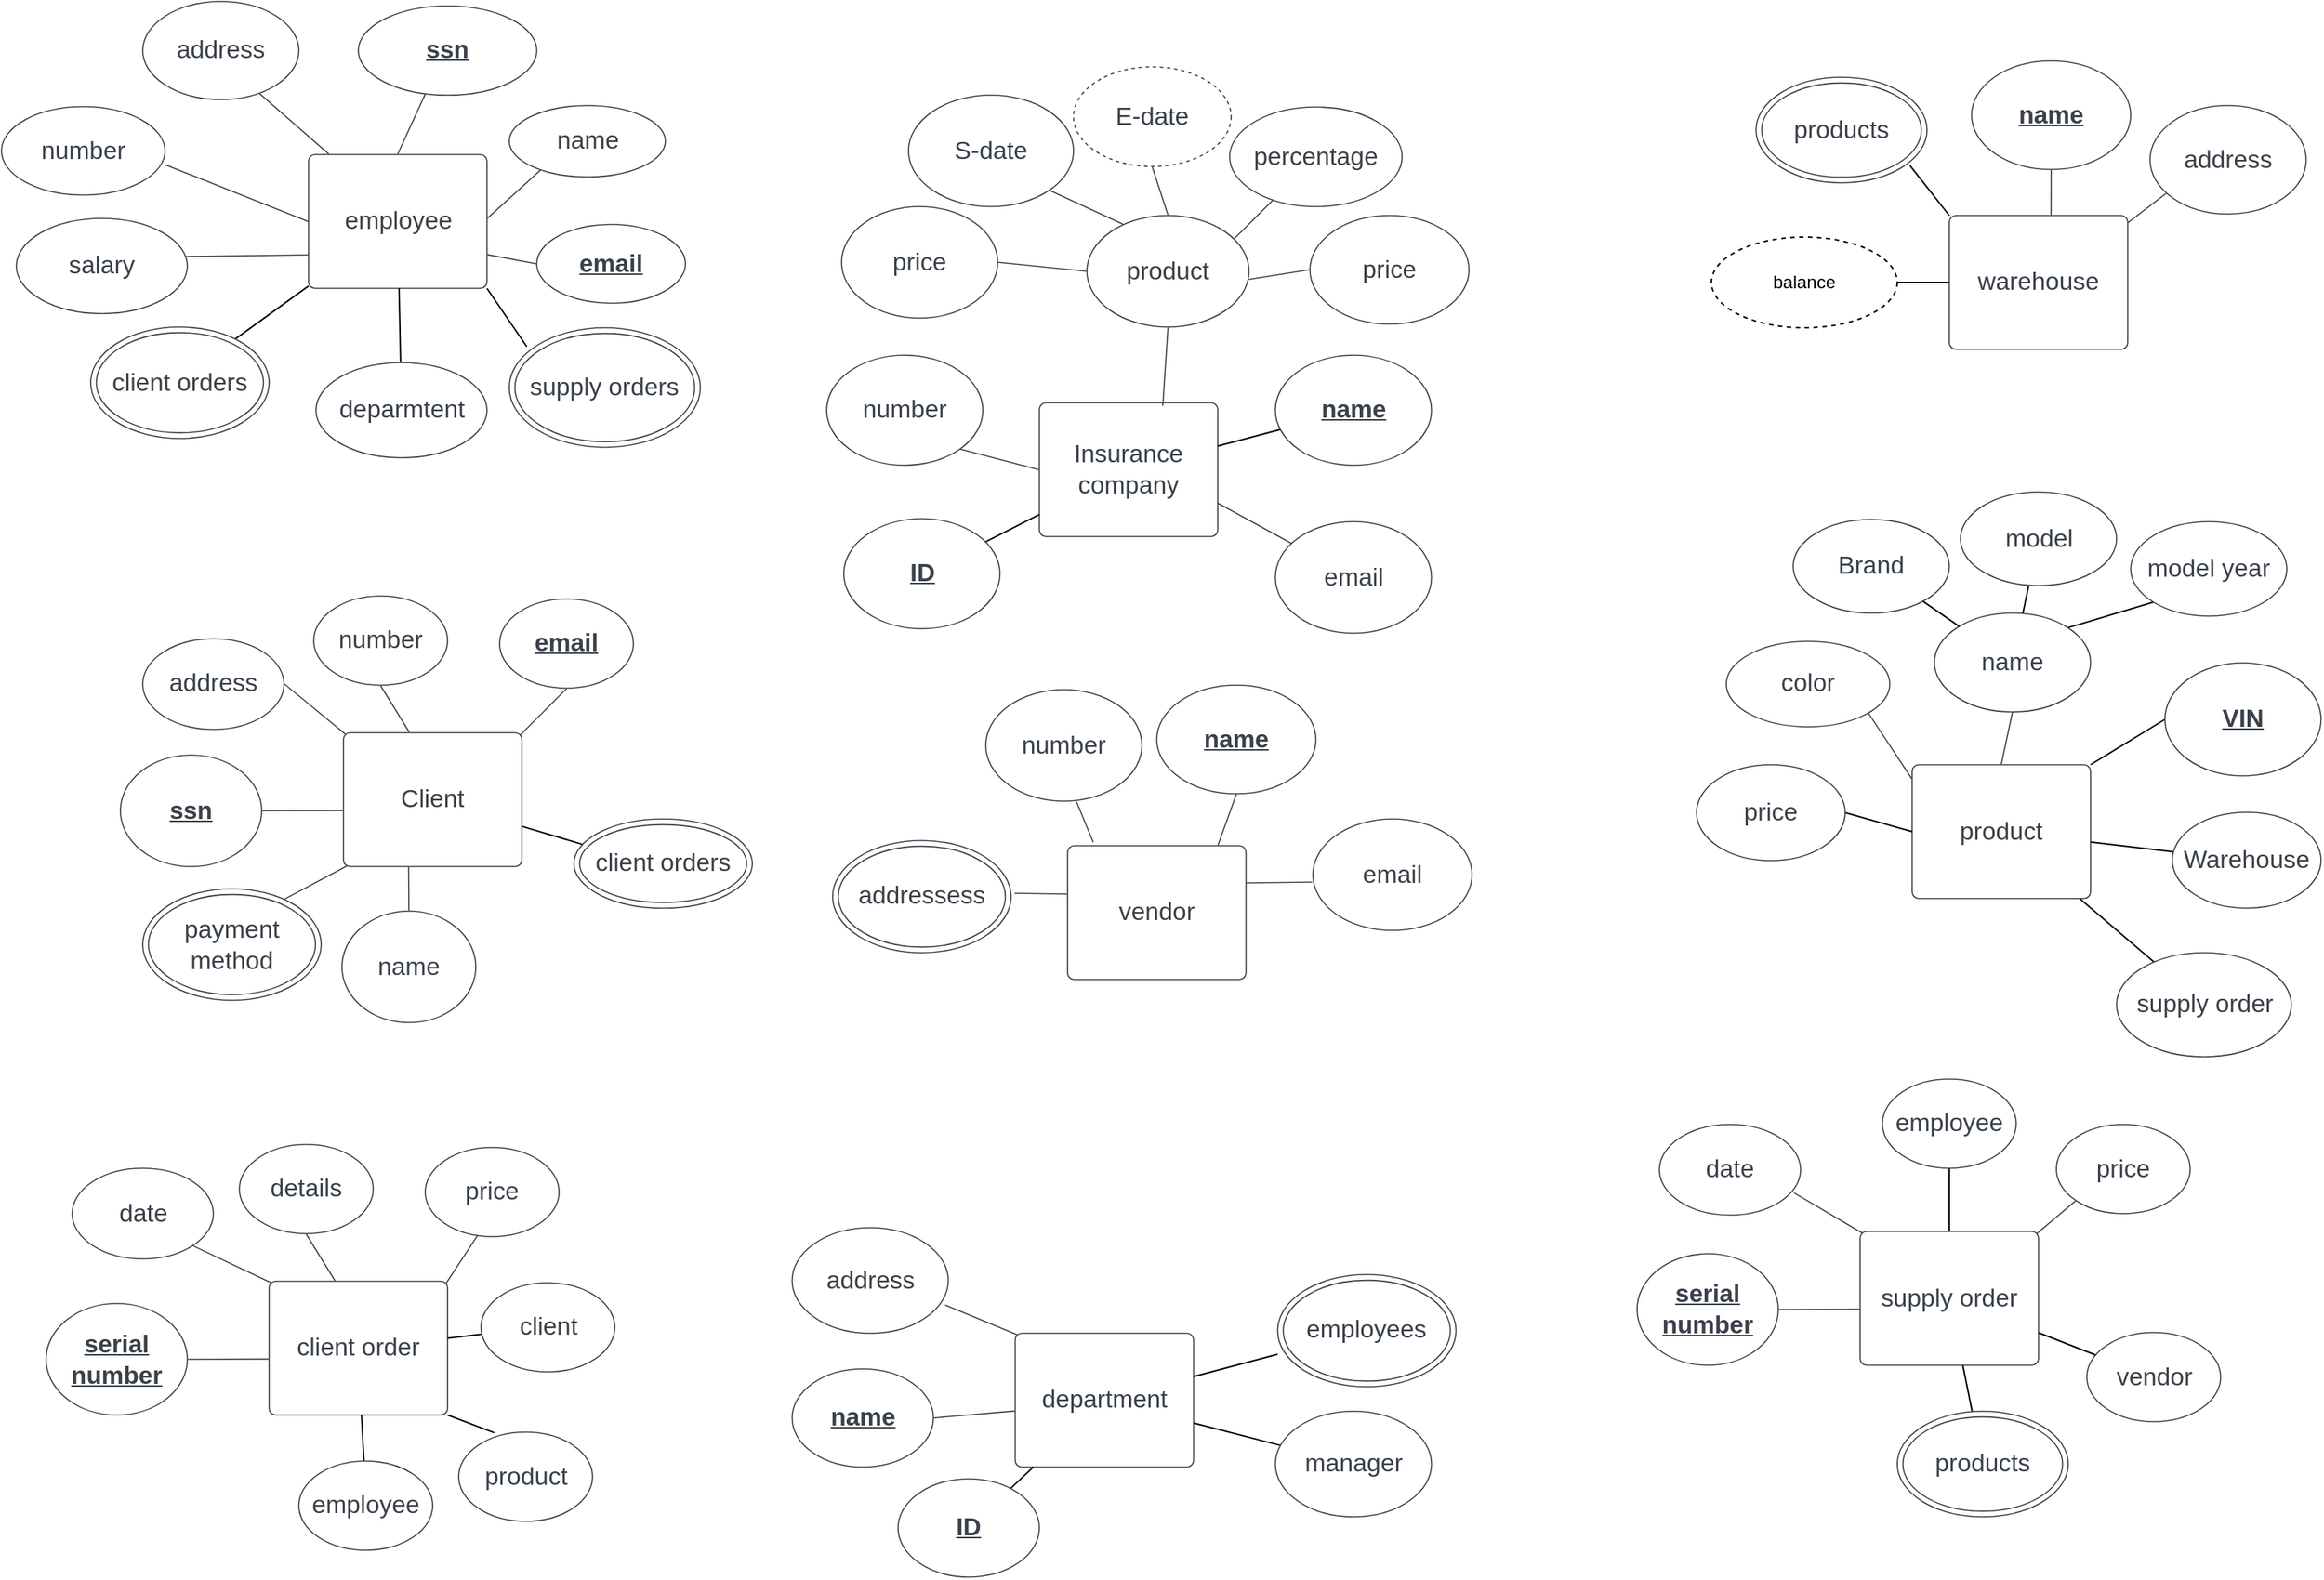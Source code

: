<mxfile version="18.0.1" type="device"><diagram id="hiKINoyHhUNVudQOvfWN" name="Page-1"><mxGraphModel dx="1439" dy="916" grid="1" gridSize="10" guides="1" tooltips="1" connect="1" arrows="1" fold="1" page="1" pageScale="1" pageWidth="850" pageHeight="1100" math="0" shadow="0" extFonts="Permanent Marker^https://fonts.googleapis.com/css?family=Permanent+Marker"><root><mxCell id="0"/><mxCell id="1" parent="0"/><UserObject label="Client" lucidchartObjectId="ARO3TUdv8oFJ" id="Ju1B-s04wiNiDV9jE0za-29"><mxCell style="html=1;overflow=block;blockSpacing=1;whiteSpace=wrap;fontSize=16.7;fontColor=#3a414a;spacing=9;strokeColor=#3a414a;strokeOpacity=100;rounded=1;absoluteArcSize=1;arcSize=9;strokeWidth=0.8;" parent="1" vertex="1"><mxGeometry x="-580" y="532" width="120" height="90" as="geometry"/></mxCell></UserObject><UserObject label="payment method" lucidchartObjectId="6_O3gvG1D-ET" id="Ju1B-s04wiNiDV9jE0za-30"><mxCell style="html=1;overflow=block;blockSpacing=1;whiteSpace=wrap;shape=doubleEllipse;fontSize=16.7;fontColor=#3a414a;spacing=3.8;strokeColor=#3a414a;strokeOpacity=100;rounded=1;absoluteArcSize=1;arcSize=9;strokeWidth=0.8;" parent="1" vertex="1"><mxGeometry x="-715" y="637" width="120" height="75" as="geometry"/></mxCell></UserObject><UserObject label="&lt;b&gt;ssn&lt;/b&gt;" lucidchartObjectId="~~O3ILNKw1R6" id="Ju1B-s04wiNiDV9jE0za-31"><mxCell style="html=1;overflow=block;blockSpacing=1;whiteSpace=wrap;ellipse;fontSize=16.7;fontColor=#3a414a;fontStyle=4;spacing=3.8;strokeColor=#3a414a;strokeOpacity=100;rounded=1;absoluteArcSize=1;arcSize=9;strokeWidth=0.8;" parent="1" vertex="1"><mxGeometry x="-730" y="547" width="95" height="75" as="geometry"/></mxCell></UserObject><UserObject label="address" lucidchartObjectId="2jP3n9~RY5-6" id="Ju1B-s04wiNiDV9jE0za-32"><mxCell style="html=1;overflow=block;blockSpacing=1;whiteSpace=wrap;ellipse;fontSize=16.7;fontColor=#3a414a;spacing=3.8;strokeColor=#3a414a;strokeOpacity=100;rounded=1;absoluteArcSize=1;arcSize=9;strokeWidth=0.8;" parent="1" vertex="1"><mxGeometry x="-715" y="468.75" width="95" height="61" as="geometry"/></mxCell></UserObject><UserObject label="number" lucidchartObjectId="5jP3eJToZjJV" id="Ju1B-s04wiNiDV9jE0za-33"><mxCell style="html=1;overflow=block;blockSpacing=1;whiteSpace=wrap;ellipse;fontSize=16.7;fontColor=#3a414a;spacing=3.8;strokeColor=#3a414a;strokeOpacity=100;rounded=1;absoluteArcSize=1;arcSize=9;strokeWidth=0.8;" parent="1" vertex="1"><mxGeometry x="-600" y="440" width="90" height="60" as="geometry"/></mxCell></UserObject><UserObject label="&lt;b&gt;&lt;u&gt;email&lt;/u&gt;&lt;/b&gt;" lucidchartObjectId="RoP3I6bnpsZC" id="Ju1B-s04wiNiDV9jE0za-34"><mxCell style="html=1;overflow=block;blockSpacing=1;whiteSpace=wrap;ellipse;fontSize=16.7;fontColor=#3a414a;spacing=3.8;strokeColor=#3a414a;strokeOpacity=100;rounded=1;absoluteArcSize=1;arcSize=9;strokeWidth=0.8;" parent="1" vertex="1"><mxGeometry x="-475" y="442" width="90" height="60" as="geometry"/></mxCell></UserObject><UserObject label="name" lucidchartObjectId="HqP3vU1MDUIB" id="Ju1B-s04wiNiDV9jE0za-35"><mxCell style="html=1;overflow=block;blockSpacing=1;whiteSpace=wrap;ellipse;fontSize=16.7;fontColor=#3a414a;spacing=3.8;strokeColor=#3a414a;strokeOpacity=100;rounded=1;absoluteArcSize=1;arcSize=9;strokeWidth=0.8;" parent="1" vertex="1"><mxGeometry x="-581" y="652" width="90" height="75" as="geometry"/></mxCell></UserObject><UserObject label="" lucidchartObjectId="Df33JLy~ZWLr" id="Ju1B-s04wiNiDV9jE0za-36"><mxCell style="html=1;jettySize=18;whiteSpace=wrap;fontSize=13;strokeColor=#3a414a;strokeOpacity=100;strokeWidth=0.8;rounded=0;startArrow=none;endArrow=none;exitX=0.5;exitY=-0.005;exitPerimeter=0;entryX=0.365;entryY=1.004;entryPerimeter=0;" parent="1" source="Ju1B-s04wiNiDV9jE0za-35" target="Ju1B-s04wiNiDV9jE0za-29" edge="1"><mxGeometry width="100" height="100" relative="1" as="geometry"><Array as="points"/></mxGeometry></mxCell></UserObject><UserObject label="" lucidchartObjectId="Hf33ftryHAC4" id="Ju1B-s04wiNiDV9jE0za-37"><mxCell style="html=1;jettySize=18;whiteSpace=wrap;fontSize=13;strokeColor=#3a414a;strokeOpacity=100;strokeWidth=0.8;rounded=0;startArrow=none;endArrow=none;exitX=1.004;exitY=0.5;exitPerimeter=0;entryX=-0.003;entryY=0.581;entryPerimeter=0;" parent="1" source="Ju1B-s04wiNiDV9jE0za-31" target="Ju1B-s04wiNiDV9jE0za-29" edge="1"><mxGeometry width="100" height="100" relative="1" as="geometry"><Array as="points"/></mxGeometry></mxCell></UserObject><UserObject label="" lucidchartObjectId="Nf33qPYWiicM" id="Ju1B-s04wiNiDV9jE0za-38"><mxCell style="html=1;jettySize=18;whiteSpace=wrap;fontSize=13;strokeColor=#3a414a;strokeOpacity=100;strokeWidth=0.8;rounded=0;startArrow=none;endArrow=none;exitX=0.796;exitY=0.091;exitPerimeter=0;entryX=0.017;entryY=0.997;entryPerimeter=0;" parent="1" source="Ju1B-s04wiNiDV9jE0za-30" target="Ju1B-s04wiNiDV9jE0za-29" edge="1"><mxGeometry width="100" height="100" relative="1" as="geometry"><Array as="points"/></mxGeometry></mxCell></UserObject><UserObject label="" lucidchartObjectId="Rf337YIS.cN1" id="Ju1B-s04wiNiDV9jE0za-39"><mxCell style="html=1;jettySize=18;whiteSpace=wrap;fontSize=13;strokeColor=#3a414a;strokeOpacity=100;strokeWidth=0.8;rounded=0;startArrow=none;endArrow=none;exitX=1.004;exitY=0.5;exitPerimeter=0;entryX=0.011;entryY=0.011;entryPerimeter=0;" parent="1" source="Ju1B-s04wiNiDV9jE0za-32" target="Ju1B-s04wiNiDV9jE0za-29" edge="1"><mxGeometry width="100" height="100" relative="1" as="geometry"><Array as="points"/></mxGeometry></mxCell></UserObject><UserObject label="" lucidchartObjectId="Wf33rEDzEEgu" id="Ju1B-s04wiNiDV9jE0za-40"><mxCell style="html=1;jettySize=18;whiteSpace=wrap;fontSize=13;strokeColor=#3a414a;strokeOpacity=100;strokeWidth=0.8;rounded=0;startArrow=none;endArrow=none;exitX=0.5;exitY=1.006;exitPerimeter=0;entryX=0.369;entryY=-0.004;entryPerimeter=0;" parent="1" source="Ju1B-s04wiNiDV9jE0za-33" target="Ju1B-s04wiNiDV9jE0za-29" edge="1"><mxGeometry width="100" height="100" relative="1" as="geometry"><Array as="points"/></mxGeometry></mxCell></UserObject><UserObject label="" lucidchartObjectId="3f33YAaPKwKT" id="Ju1B-s04wiNiDV9jE0za-41"><mxCell style="html=1;jettySize=18;whiteSpace=wrap;fontSize=13;strokeColor=#3a414a;strokeOpacity=100;strokeWidth=0.8;rounded=0;startArrow=none;endArrow=none;exitX=0.5;exitY=1.006;exitPerimeter=0;entryX=0.992;entryY=0.015;entryPerimeter=0;" parent="1" source="Ju1B-s04wiNiDV9jE0za-34" target="Ju1B-s04wiNiDV9jE0za-29" edge="1"><mxGeometry width="100" height="100" relative="1" as="geometry"><Array as="points"/></mxGeometry></mxCell></UserObject><UserObject label="Insurance company" lucidchartObjectId="DRO3cKEF_6A~" id="Ju1B-s04wiNiDV9jE0za-42"><mxCell style="html=1;overflow=block;blockSpacing=1;whiteSpace=wrap;fontSize=16.7;fontColor=#3a414a;spacing=9;strokeColor=#3a414a;strokeOpacity=100;rounded=1;absoluteArcSize=1;arcSize=9;strokeWidth=0.8;" parent="1" vertex="1"><mxGeometry x="-112" y="310" width="120" height="90" as="geometry"/></mxCell></UserObject><UserObject label="price" lucidchartObjectId="itP3z_Bdtvdr" id="Ju1B-s04wiNiDV9jE0za-43"><mxCell style="html=1;overflow=block;blockSpacing=1;whiteSpace=wrap;ellipse;fontSize=16.7;fontColor=#3a414a;spacing=3.8;strokeColor=#3a414a;strokeOpacity=100;rounded=1;absoluteArcSize=1;arcSize=9;fixDash=1;strokeWidth=0.8;" parent="1" vertex="1"><mxGeometry x="-245" y="178" width="105" height="75" as="geometry"/></mxCell></UserObject><UserObject label="number" lucidchartObjectId="~xP3_7B96k4G" id="Ju1B-s04wiNiDV9jE0za-46"><mxCell style="html=1;overflow=block;blockSpacing=1;whiteSpace=wrap;ellipse;fontSize=16.7;fontColor=#3a414a;spacing=3.8;strokeColor=#3a414a;strokeOpacity=100;rounded=1;absoluteArcSize=1;arcSize=9;strokeWidth=0.8;" parent="1" vertex="1"><mxGeometry x="-255" y="278" width="105" height="74" as="geometry"/></mxCell></UserObject><UserObject label="price" lucidchartObjectId="eyP3NBuK85Sd" id="Ju1B-s04wiNiDV9jE0za-47"><mxCell style="html=1;overflow=block;blockSpacing=1;whiteSpace=wrap;ellipse;fontSize=16.7;fontColor=#3a414a;spacing=3.8;strokeColor=#3a414a;strokeOpacity=100;rounded=1;absoluteArcSize=1;arcSize=9;strokeWidth=0.8;" parent="1" vertex="1"><mxGeometry x="70" y="184" width="107" height="73" as="geometry"/></mxCell></UserObject><UserObject label="product" lucidchartObjectId="CCP3gfJidbvA" id="Ju1B-s04wiNiDV9jE0za-48"><mxCell style="html=1;overflow=block;blockSpacing=1;whiteSpace=wrap;ellipse;fontSize=16.7;fontColor=#3a414a;spacing=3.8;strokeColor=#3a414a;strokeOpacity=100;rounded=1;absoluteArcSize=1;arcSize=9;strokeWidth=0.8;" parent="1" vertex="1"><mxGeometry x="-80" y="184" width="109" height="75" as="geometry"/></mxCell></UserObject><UserObject label="E-date" lucidchartObjectId="hFP3Lz~7xg~g" id="Ju1B-s04wiNiDV9jE0za-49"><mxCell style="html=1;overflow=block;blockSpacing=1;whiteSpace=wrap;ellipse;fontSize=16.7;fontColor=#3a414a;spacing=3.8;strokeColor=#3a414a;strokeOpacity=100;rounded=1;absoluteArcSize=1;arcSize=9;strokeWidth=0.8;dashed=1;" parent="1" vertex="1"><mxGeometry x="-89" y="84" width="106" height="67" as="geometry"/></mxCell></UserObject><UserObject label="S-date" lucidchartObjectId="lFP3TyBwA5So" id="Ju1B-s04wiNiDV9jE0za-50"><mxCell style="html=1;overflow=block;blockSpacing=1;whiteSpace=wrap;ellipse;fontSize=16.7;fontColor=#3a414a;spacing=3.8;strokeColor=#3a414a;strokeOpacity=100;rounded=1;absoluteArcSize=1;arcSize=9;strokeWidth=0.8;" parent="1" vertex="1"><mxGeometry x="-200" y="103" width="111" height="75" as="geometry"/></mxCell></UserObject><UserObject label="percentage" lucidchartObjectId="xHP3GzLvcdSs" id="Ju1B-s04wiNiDV9jE0za-51"><mxCell style="html=1;overflow=block;blockSpacing=1;whiteSpace=wrap;ellipse;fontSize=16.7;fontColor=#3a414a;spacing=3.8;strokeColor=#3a414a;strokeOpacity=100;rounded=1;absoluteArcSize=1;arcSize=9;strokeWidth=0.8;" parent="1" vertex="1"><mxGeometry x="16" y="111" width="116" height="67" as="geometry"/></mxCell></UserObject><UserObject label="email" lucidchartObjectId="Q~23PzGVKHS4" id="Ju1B-s04wiNiDV9jE0za-53"><mxCell style="html=1;overflow=block;blockSpacing=1;whiteSpace=wrap;ellipse;fontSize=16.7;fontColor=#3a414a;spacing=3.8;strokeColor=#3a414a;strokeOpacity=100;rounded=1;absoluteArcSize=1;arcSize=9;strokeWidth=0.8;" parent="1" vertex="1"><mxGeometry x="46.75" y="390" width="105" height="75" as="geometry"/></mxCell></UserObject><UserObject label="" lucidchartObjectId="jb33.KsbgbEO" id="Ju1B-s04wiNiDV9jE0za-54"><mxCell style="html=1;jettySize=18;whiteSpace=wrap;fontSize=13;strokeColor=#3a414a;strokeOpacity=100;strokeWidth=0.8;rounded=0;startArrow=none;endArrow=none;exitX=1;exitY=1;entryX=-0.003;entryY=0.5;entryPerimeter=0;exitDx=0;exitDy=0;" parent="1" source="Ju1B-s04wiNiDV9jE0za-46" target="Ju1B-s04wiNiDV9jE0za-42" edge="1"><mxGeometry width="100" height="100" relative="1" as="geometry"><Array as="points"/></mxGeometry></mxCell></UserObject><UserObject label="" lucidchartObjectId="Hb33UAJziAXG" id="Ju1B-s04wiNiDV9jE0za-55"><mxCell style="html=1;jettySize=18;whiteSpace=wrap;fontSize=13;strokeColor=#3a414a;strokeOpacity=100;strokeWidth=0.8;rounded=0;startArrow=none;endArrow=none;entryX=1;entryY=0.75;entryDx=0;entryDy=0;" parent="1" source="Ju1B-s04wiNiDV9jE0za-53" target="Ju1B-s04wiNiDV9jE0za-42" edge="1"><mxGeometry width="100" height="100" relative="1" as="geometry"><Array as="points"/></mxGeometry></mxCell></UserObject><UserObject label="" lucidchartObjectId="xc33A00ZzyI8" id="Ju1B-s04wiNiDV9jE0za-56"><mxCell style="html=1;jettySize=18;whiteSpace=wrap;fontSize=13;strokeColor=#3a414a;strokeOpacity=100;strokeWidth=0.8;rounded=0;startArrow=none;endArrow=none;exitX=1.004;exitY=0.5;exitPerimeter=0;entryX=-0.003;entryY=0.5;entryPerimeter=0;" parent="1" source="Ju1B-s04wiNiDV9jE0za-43" target="Ju1B-s04wiNiDV9jE0za-48" edge="1"><mxGeometry width="100" height="100" relative="1" as="geometry"><Array as="points"/></mxGeometry></mxCell></UserObject><UserObject label="" lucidchartObjectId="6c339YWfg75v" id="Ju1B-s04wiNiDV9jE0za-58"><mxCell style="html=1;jettySize=18;whiteSpace=wrap;fontSize=13;strokeColor=#3a414a;strokeOpacity=100;strokeWidth=0.8;rounded=0;startArrow=none;endArrow=none;exitX=0.5;exitY=1.006;exitPerimeter=0;entryX=0.5;entryY=-0.005;entryPerimeter=0;" parent="1" source="Ju1B-s04wiNiDV9jE0za-49" target="Ju1B-s04wiNiDV9jE0za-48" edge="1"><mxGeometry width="100" height="100" relative="1" as="geometry"><Array as="points"/></mxGeometry></mxCell></UserObject><UserObject label="" lucidchartObjectId="cd33_B96bCLD" id="Ju1B-s04wiNiDV9jE0za-59"><mxCell style="html=1;jettySize=18;whiteSpace=wrap;fontSize=13;strokeColor=#3a414a;strokeOpacity=100;strokeWidth=0.8;rounded=0;startArrow=none;endArrow=none;exitX=1;exitY=1;entryX=0.223;entryY=0.079;entryPerimeter=0;exitDx=0;exitDy=0;" parent="1" source="Ju1B-s04wiNiDV9jE0za-50" target="Ju1B-s04wiNiDV9jE0za-48" edge="1"><mxGeometry width="100" height="100" relative="1" as="geometry"><Array as="points"/></mxGeometry></mxCell></UserObject><UserObject label="" lucidchartObjectId="Dd335T4GNfOd" id="Ju1B-s04wiNiDV9jE0za-60"><mxCell style="html=1;jettySize=18;whiteSpace=wrap;fontSize=13;strokeColor=#3a414a;strokeOpacity=100;strokeWidth=0.8;rounded=0;startArrow=none;endArrow=none;exitX=-0.004;exitY=0.5;exitPerimeter=0;entryX=0.998;entryY=0.573;entryPerimeter=0;" parent="1" source="Ju1B-s04wiNiDV9jE0za-47" target="Ju1B-s04wiNiDV9jE0za-48" edge="1"><mxGeometry width="100" height="100" relative="1" as="geometry"><Array as="points"/></mxGeometry></mxCell></UserObject><UserObject label="" lucidchartObjectId="5d33IGbitTUL" id="Ju1B-s04wiNiDV9jE0za-61"><mxCell style="html=1;jettySize=18;whiteSpace=wrap;fontSize=13;strokeColor=#3a414a;strokeOpacity=100;strokeWidth=0.8;rounded=0;startArrow=none;endArrow=none;entryX=0.91;entryY=0.207;entryPerimeter=0;" parent="1" source="Ju1B-s04wiNiDV9jE0za-51" target="Ju1B-s04wiNiDV9jE0za-48" edge="1"><mxGeometry width="100" height="100" relative="1" as="geometry"><Array as="points"/></mxGeometry></mxCell></UserObject><UserObject label="" lucidchartObjectId="de33bFj8RIDu" id="Ju1B-s04wiNiDV9jE0za-62"><mxCell style="html=1;jettySize=18;whiteSpace=wrap;fontSize=13;strokeColor=#3a414a;strokeOpacity=100;strokeWidth=0.8;rounded=0;startArrow=none;endArrow=none;exitX=0.5;exitY=1.005;exitPerimeter=0;entryX=0.692;entryY=0.022;entryDx=0;entryDy=0;entryPerimeter=0;" parent="1" source="Ju1B-s04wiNiDV9jE0za-48" target="Ju1B-s04wiNiDV9jE0za-42" edge="1"><mxGeometry width="100" height="100" relative="1" as="geometry"><Array as="points"/></mxGeometry></mxCell></UserObject><UserObject label="vendor" lucidchartObjectId="HRO3SlKl6i22" id="Ju1B-s04wiNiDV9jE0za-66"><mxCell style="html=1;overflow=block;blockSpacing=1;whiteSpace=wrap;fontSize=16.7;fontColor=#3a414a;spacing=9;strokeColor=#3a414a;strokeOpacity=100;rounded=1;absoluteArcSize=1;arcSize=9;strokeWidth=0.8;" parent="1" vertex="1"><mxGeometry x="-93" y="608" width="120" height="90" as="geometry"/></mxCell></UserObject><UserObject label="&lt;u&gt;&lt;b&gt;name&lt;/b&gt;&lt;/u&gt;" lucidchartObjectId="S023v7f0qhFG" id="Ju1B-s04wiNiDV9jE0za-67"><mxCell style="html=1;overflow=block;blockSpacing=1;whiteSpace=wrap;ellipse;fontSize=16.7;fontColor=#3a414a;spacing=3.8;strokeColor=#3a414a;strokeOpacity=100;rounded=1;absoluteArcSize=1;arcSize=9;strokeWidth=0.8;" parent="1" vertex="1"><mxGeometry x="-33" y="500" width="107" height="73" as="geometry"/></mxCell></UserObject><UserObject label="number" lucidchartObjectId="h123T4jv4wJM" id="Ju1B-s04wiNiDV9jE0za-68"><mxCell style="html=1;overflow=block;blockSpacing=1;whiteSpace=wrap;ellipse;fontSize=16.7;fontColor=#3a414a;spacing=3.8;strokeColor=#3a414a;strokeOpacity=100;rounded=1;absoluteArcSize=1;arcSize=9;strokeWidth=0.8;" parent="1" vertex="1"><mxGeometry x="-148" y="503" width="105" height="75" as="geometry"/></mxCell></UserObject><UserObject label="email" lucidchartObjectId="L123NDHudSAe" id="Ju1B-s04wiNiDV9jE0za-69"><mxCell style="html=1;overflow=block;blockSpacing=1;whiteSpace=wrap;ellipse;fontSize=16.7;fontColor=#3a414a;spacing=3.8;strokeColor=#3a414a;strokeOpacity=100;rounded=1;absoluteArcSize=1;arcSize=9;strokeWidth=0.8;" parent="1" vertex="1"><mxGeometry x="72" y="590" width="107" height="75" as="geometry"/></mxCell></UserObject><UserObject label="addressess" lucidchartObjectId="l323j~WBcOJV" id="Ju1B-s04wiNiDV9jE0za-70"><mxCell style="html=1;overflow=block;blockSpacing=1;whiteSpace=wrap;shape=doubleEllipse;fontSize=16.7;fontColor=#3a414a;spacing=3.8;strokeColor=#3a414a;strokeOpacity=100;rounded=1;absoluteArcSize=1;arcSize=9;strokeWidth=0.8;" parent="1" vertex="1"><mxGeometry x="-251" y="604.5" width="120" height="75.5" as="geometry"/></mxCell></UserObject><UserObject label="" lucidchartObjectId="Fe33BBNbGUUU" id="Ju1B-s04wiNiDV9jE0za-71"><mxCell style="html=1;jettySize=18;whiteSpace=wrap;fontSize=13;strokeColor=#3a414a;strokeOpacity=100;strokeWidth=0.8;rounded=0;startArrow=none;endArrow=none;exitX=1.003;exitY=0.5;exitPerimeter=0;entryX=-0.003;entryY=0.361;entryPerimeter=0;" parent="1" target="Ju1B-s04wiNiDV9jE0za-66" edge="1"><mxGeometry width="100" height="100" relative="1" as="geometry"><Array as="points"/><mxPoint x="-128.64" y="640" as="sourcePoint"/></mxGeometry></mxCell></UserObject><UserObject label="" lucidchartObjectId="Ke33TSEnKUas" id="Ju1B-s04wiNiDV9jE0za-72"><mxCell style="html=1;jettySize=18;whiteSpace=wrap;fontSize=13;strokeColor=#3a414a;strokeOpacity=100;strokeWidth=0.8;rounded=0;startArrow=none;endArrow=none;entryX=0.144;entryY=-0.025;entryPerimeter=0;entryDx=0;entryDy=0;exitX=0.581;exitY=1.005;exitDx=0;exitDy=0;exitPerimeter=0;" parent="1" source="Ju1B-s04wiNiDV9jE0za-68" target="Ju1B-s04wiNiDV9jE0za-66" edge="1"><mxGeometry width="100" height="100" relative="1" as="geometry"><Array as="points"/><mxPoint x="-80" y="570" as="sourcePoint"/></mxGeometry></mxCell></UserObject><UserObject label="" lucidchartObjectId="Ve33058fsw4A" id="Ju1B-s04wiNiDV9jE0za-73"><mxCell style="html=1;jettySize=18;whiteSpace=wrap;fontSize=13;strokeColor=#3a414a;strokeOpacity=100;strokeWidth=0.8;rounded=0;startArrow=none;endArrow=none;exitX=0.5;exitY=1.005;exitPerimeter=0;entryX=0.843;entryY=-0.004;entryPerimeter=0;" parent="1" source="Ju1B-s04wiNiDV9jE0za-67" target="Ju1B-s04wiNiDV9jE0za-66" edge="1"><mxGeometry width="100" height="100" relative="1" as="geometry"><Array as="points"/></mxGeometry></mxCell></UserObject><UserObject label="" lucidchartObjectId="8e33L9y3YyQi" id="Ju1B-s04wiNiDV9jE0za-74"><mxCell style="html=1;jettySize=18;whiteSpace=wrap;fontSize=13;strokeColor=#3a414a;strokeOpacity=100;strokeWidth=0.8;rounded=0;startArrow=none;endArrow=none;exitX=-0.004;exitY=0.5;exitPerimeter=0;entryX=1.003;entryY=0.278;entryPerimeter=0;" parent="1" target="Ju1B-s04wiNiDV9jE0za-66" edge="1"><mxGeometry width="100" height="100" relative="1" as="geometry"><Array as="points"/><mxPoint x="71.572" y="632.5" as="sourcePoint"/></mxGeometry></mxCell></UserObject><UserObject label="warehouse" lucidchartObjectId="tRO3mtGlYosb" id="Ju1B-s04wiNiDV9jE0za-75"><mxCell style="html=1;overflow=block;blockSpacing=1;whiteSpace=wrap;fontSize=16.7;fontColor=#3a414a;spacing=9;strokeColor=#3a414a;strokeOpacity=100;rounded=1;absoluteArcSize=1;arcSize=9;strokeWidth=0.8;" parent="1" vertex="1"><mxGeometry x="500" y="184" width="120" height="90" as="geometry"/></mxCell></UserObject><UserObject label="name" lucidchartObjectId="sh33huD6KKtm" id="Ju1B-s04wiNiDV9jE0za-76"><mxCell style="html=1;overflow=block;blockSpacing=1;whiteSpace=wrap;ellipse;fontSize=16.7;fontColor=#3a414a;fontStyle=5;spacing=3.8;strokeColor=#3a414a;strokeOpacity=100;rounded=1;absoluteArcSize=1;arcSize=9;strokeWidth=0.8;" parent="1" vertex="1"><mxGeometry x="515" y="80" width="107" height="73" as="geometry"/></mxCell></UserObject><UserObject label="address" lucidchartObjectId="Hh33vHlFmYxC" id="Ju1B-s04wiNiDV9jE0za-77"><mxCell style="html=1;overflow=block;blockSpacing=1;whiteSpace=wrap;ellipse;fontSize=16.7;fontColor=#3a414a;spacing=3.8;strokeColor=#3a414a;strokeOpacity=100;rounded=1;absoluteArcSize=1;arcSize=9;strokeWidth=0.8;" parent="1" vertex="1"><mxGeometry x="635" y="110" width="105" height="73" as="geometry"/></mxCell></UserObject><UserObject label="" lucidchartObjectId="wj33s~.Vqg_f" id="Ju1B-s04wiNiDV9jE0za-78"><mxCell style="html=1;jettySize=18;whiteSpace=wrap;fontSize=13;strokeColor=#3a414a;strokeOpacity=100;strokeWidth=0.8;rounded=0;startArrow=none;endArrow=none;exitX=0.5;exitY=1.005;exitPerimeter=0;entryX=0.57;entryY=-0.004;entryPerimeter=0;" parent="1" source="Ju1B-s04wiNiDV9jE0za-76" target="Ju1B-s04wiNiDV9jE0za-75" edge="1"><mxGeometry width="100" height="100" relative="1" as="geometry"><Array as="points"/></mxGeometry></mxCell></UserObject><UserObject label="" lucidchartObjectId="Dj33AAHMUn7_" id="Ju1B-s04wiNiDV9jE0za-79"><mxCell style="html=1;jettySize=18;whiteSpace=wrap;fontSize=13;strokeColor=#3a414a;strokeOpacity=100;strokeWidth=0.8;rounded=0;startArrow=none;endArrow=none;exitX=0.102;exitY=0.81;exitPerimeter=0;entryX=1.003;entryY=0.052;entryPerimeter=0;" parent="1" source="Ju1B-s04wiNiDV9jE0za-77" target="Ju1B-s04wiNiDV9jE0za-75" edge="1"><mxGeometry width="100" height="100" relative="1" as="geometry"><Array as="points"/></mxGeometry></mxCell></UserObject><UserObject label="product" lucidchartObjectId="LRO3M6K7K.2h" id="Ju1B-s04wiNiDV9jE0za-80"><mxCell style="html=1;overflow=block;blockSpacing=1;whiteSpace=wrap;fontSize=16.7;fontColor=#3a414a;spacing=9;strokeColor=#3a414a;strokeOpacity=100;rounded=1;absoluteArcSize=1;arcSize=9;strokeWidth=0.8;" parent="1" vertex="1"><mxGeometry x="475" y="553.5" width="120" height="90" as="geometry"/></mxCell></UserObject><UserObject label="" lucidchartObjectId="dm336tR6ESVU" id="Ju1B-s04wiNiDV9jE0za-83"><mxCell style="html=1;jettySize=18;whiteSpace=wrap;fontSize=13;strokeColor=#3a414a;strokeOpacity=100;strokeWidth=0.8;rounded=0;startArrow=none;endArrow=none;exitX=0.5;exitY=-0.004;exitPerimeter=0;entryX=0.5;entryY=1;entryDx=0;entryDy=0;" parent="1" source="Ju1B-s04wiNiDV9jE0za-80" target="FE6M3ip2bA-05pcSZG0R-11" edge="1"><mxGeometry width="100" height="100" relative="1" as="geometry"><Array as="points"/><mxPoint x="540" y="529.42" as="targetPoint"/></mxGeometry></mxCell></UserObject><UserObject label="color" lucidchartObjectId="qn33Ap1LxovI" id="Ju1B-s04wiNiDV9jE0za-85"><mxCell style="html=1;overflow=block;blockSpacing=1;whiteSpace=wrap;ellipse;fontSize=16.7;fontColor=#3a414a;spacing=3.8;strokeColor=#3a414a;strokeOpacity=100;rounded=1;absoluteArcSize=1;arcSize=9;strokeWidth=0.8;" parent="1" vertex="1"><mxGeometry x="350" y="470.5" width="110" height="57.5" as="geometry"/></mxCell></UserObject><mxCell id="Ju1B-s04wiNiDV9jE0za-88" style="edgeStyle=none;rounded=0;orthogonalLoop=1;jettySize=auto;html=1;exitX=1;exitY=0.5;exitDx=0;exitDy=0;entryX=0;entryY=0.5;entryDx=0;entryDy=0;endArrow=none;endFill=0;" parent="1" source="Ju1B-s04wiNiDV9jE0za-86" target="Ju1B-s04wiNiDV9jE0za-80" edge="1"><mxGeometry relative="1" as="geometry"/></mxCell><UserObject label="price" lucidchartObjectId="tn33qj_WqbMz" id="Ju1B-s04wiNiDV9jE0za-86"><mxCell style="html=1;overflow=block;blockSpacing=1;whiteSpace=wrap;ellipse;fontSize=16.7;fontColor=#3a414a;spacing=3.8;strokeColor=#3a414a;strokeOpacity=100;rounded=1;absoluteArcSize=1;arcSize=9;strokeWidth=0.8;" parent="1" vertex="1"><mxGeometry x="330" y="553.5" width="100" height="64.5" as="geometry"/></mxCell></UserObject><UserObject label="" lucidchartObjectId="Cn33RNznYdQq" id="Ju1B-s04wiNiDV9jE0za-87"><mxCell style="html=1;jettySize=18;whiteSpace=wrap;fontSize=13;strokeColor=#3a414a;strokeOpacity=100;strokeWidth=0.8;rounded=0;startArrow=none;endArrow=none;exitX=0.87;exitY=0.842;exitPerimeter=0;entryX=-0.003;entryY=0.103;entryPerimeter=0;" parent="1" source="Ju1B-s04wiNiDV9jE0za-85" target="Ju1B-s04wiNiDV9jE0za-80" edge="1"><mxGeometry width="100" height="100" relative="1" as="geometry"><Array as="points"/></mxGeometry></mxCell></UserObject><UserObject label="supply order" lucidchartObjectId="ARO3TUdv8oFJ" id="Ju1B-s04wiNiDV9jE0za-89"><mxCell style="html=1;overflow=block;blockSpacing=1;whiteSpace=wrap;fontSize=16.7;fontColor=#3a414a;spacing=9;strokeColor=#3a414a;strokeOpacity=100;rounded=1;absoluteArcSize=1;arcSize=9;strokeWidth=0.8;" parent="1" vertex="1"><mxGeometry x="440" y="867.5" width="120" height="90" as="geometry"/></mxCell></UserObject><UserObject label="&lt;b&gt;serial number&lt;/b&gt;" lucidchartObjectId="~~O3ILNKw1R6" id="Ju1B-s04wiNiDV9jE0za-90"><mxCell style="html=1;overflow=block;blockSpacing=1;whiteSpace=wrap;ellipse;fontSize=16.7;fontColor=#3a414a;fontStyle=4;spacing=3.8;strokeColor=#3a414a;strokeOpacity=100;rounded=1;absoluteArcSize=1;arcSize=9;strokeWidth=0.8;" parent="1" vertex="1"><mxGeometry x="290" y="882.5" width="95" height="75" as="geometry"/></mxCell></UserObject><UserObject label="date" lucidchartObjectId="2jP3n9~RY5-6" id="Ju1B-s04wiNiDV9jE0za-91"><mxCell style="html=1;overflow=block;blockSpacing=1;whiteSpace=wrap;ellipse;fontSize=16.7;fontColor=#3a414a;spacing=3.8;strokeColor=#3a414a;strokeOpacity=100;rounded=1;absoluteArcSize=1;arcSize=9;strokeWidth=0.8;" parent="1" vertex="1"><mxGeometry x="305" y="795.5" width="95" height="61" as="geometry"/></mxCell></UserObject><UserObject label="price" lucidchartObjectId="RoP3I6bnpsZC" id="Ju1B-s04wiNiDV9jE0za-93"><mxCell style="html=1;overflow=block;blockSpacing=1;whiteSpace=wrap;ellipse;fontSize=16.7;fontColor=#3a414a;spacing=3.8;strokeColor=#3a414a;strokeOpacity=100;rounded=1;absoluteArcSize=1;arcSize=9;strokeWidth=0.8;" parent="1" vertex="1"><mxGeometry x="572" y="795.5" width="90" height="60" as="geometry"/></mxCell></UserObject><UserObject label="" lucidchartObjectId="Hf33ftryHAC4" id="Ju1B-s04wiNiDV9jE0za-94"><mxCell style="html=1;jettySize=18;whiteSpace=wrap;fontSize=13;strokeColor=#3a414a;strokeOpacity=100;strokeWidth=0.8;rounded=0;startArrow=none;endArrow=none;exitX=1.004;exitY=0.5;exitPerimeter=0;entryX=-0.003;entryY=0.581;entryPerimeter=0;" parent="1" source="Ju1B-s04wiNiDV9jE0za-90" target="Ju1B-s04wiNiDV9jE0za-89" edge="1"><mxGeometry width="100" height="100" relative="1" as="geometry"><Array as="points"/></mxGeometry></mxCell></UserObject><UserObject label="" lucidchartObjectId="Rf337YIS.cN1" id="Ju1B-s04wiNiDV9jE0za-95"><mxCell style="html=1;jettySize=18;whiteSpace=wrap;fontSize=13;strokeColor=#3a414a;strokeOpacity=100;strokeWidth=0.8;rounded=0;startArrow=none;endArrow=none;exitX=0.954;exitY=0.755;exitPerimeter=0;entryX=0.011;entryY=0.011;entryPerimeter=0;exitDx=0;exitDy=0;" parent="1" source="Ju1B-s04wiNiDV9jE0za-91" target="Ju1B-s04wiNiDV9jE0za-89" edge="1"><mxGeometry width="100" height="100" relative="1" as="geometry"><Array as="points"/></mxGeometry></mxCell></UserObject><UserObject label="" lucidchartObjectId="3f33YAaPKwKT" id="Ju1B-s04wiNiDV9jE0za-97"><mxCell style="html=1;jettySize=18;whiteSpace=wrap;fontSize=13;strokeColor=#3a414a;strokeOpacity=100;strokeWidth=0.8;rounded=0;startArrow=none;endArrow=none;exitX=0;exitY=1;entryX=0.992;entryY=0.015;entryPerimeter=0;exitDx=0;exitDy=0;" parent="1" source="Ju1B-s04wiNiDV9jE0za-93" target="Ju1B-s04wiNiDV9jE0za-89" edge="1"><mxGeometry width="100" height="100" relative="1" as="geometry"><Array as="points"/></mxGeometry></mxCell></UserObject><UserObject label="client order" lucidchartObjectId="ARO3TUdv8oFJ" id="Ju1B-s04wiNiDV9jE0za-98"><mxCell style="html=1;overflow=block;blockSpacing=1;whiteSpace=wrap;fontSize=16.7;fontColor=#3a414a;spacing=9;strokeColor=#3a414a;strokeOpacity=100;rounded=1;absoluteArcSize=1;arcSize=9;strokeWidth=0.8;" parent="1" vertex="1"><mxGeometry x="-630" y="901" width="120" height="90" as="geometry"/></mxCell></UserObject><UserObject label="&lt;b&gt;serial number&lt;/b&gt;" lucidchartObjectId="~~O3ILNKw1R6" id="Ju1B-s04wiNiDV9jE0za-99"><mxCell style="html=1;overflow=block;blockSpacing=1;whiteSpace=wrap;ellipse;fontSize=16.7;fontColor=#3a414a;fontStyle=4;spacing=3.8;strokeColor=#3a414a;strokeOpacity=100;rounded=1;absoluteArcSize=1;arcSize=9;strokeWidth=0.8;" parent="1" vertex="1"><mxGeometry x="-780" y="916" width="95" height="75" as="geometry"/></mxCell></UserObject><UserObject label="date" lucidchartObjectId="2jP3n9~RY5-6" id="Ju1B-s04wiNiDV9jE0za-100"><mxCell style="html=1;overflow=block;blockSpacing=1;whiteSpace=wrap;ellipse;fontSize=16.7;fontColor=#3a414a;spacing=3.8;strokeColor=#3a414a;strokeOpacity=100;rounded=1;absoluteArcSize=1;arcSize=9;strokeWidth=0.8;" parent="1" vertex="1"><mxGeometry x="-762.5" y="825" width="95" height="61" as="geometry"/></mxCell></UserObject><UserObject label="details" lucidchartObjectId="5jP3eJToZjJV" id="Ju1B-s04wiNiDV9jE0za-101"><mxCell style="html=1;overflow=block;blockSpacing=1;whiteSpace=wrap;ellipse;fontSize=16.7;fontColor=#3a414a;spacing=3.8;strokeColor=#3a414a;strokeOpacity=100;rounded=1;absoluteArcSize=1;arcSize=9;strokeWidth=0.8;" parent="1" vertex="1"><mxGeometry x="-650" y="809" width="90" height="60" as="geometry"/></mxCell></UserObject><UserObject label="price" lucidchartObjectId="RoP3I6bnpsZC" id="Ju1B-s04wiNiDV9jE0za-102"><mxCell style="html=1;overflow=block;blockSpacing=1;whiteSpace=wrap;ellipse;fontSize=16.7;fontColor=#3a414a;spacing=3.8;strokeColor=#3a414a;strokeOpacity=100;rounded=1;absoluteArcSize=1;arcSize=9;strokeWidth=0.8;" parent="1" vertex="1"><mxGeometry x="-525" y="811" width="90" height="60" as="geometry"/></mxCell></UserObject><UserObject label="" lucidchartObjectId="Hf33ftryHAC4" id="Ju1B-s04wiNiDV9jE0za-103"><mxCell style="html=1;jettySize=18;whiteSpace=wrap;fontSize=13;strokeColor=#3a414a;strokeOpacity=100;strokeWidth=0.8;rounded=0;startArrow=none;endArrow=none;exitX=1.004;exitY=0.5;exitPerimeter=0;entryX=-0.003;entryY=0.581;entryPerimeter=0;" parent="1" source="Ju1B-s04wiNiDV9jE0za-99" target="Ju1B-s04wiNiDV9jE0za-98" edge="1"><mxGeometry width="100" height="100" relative="1" as="geometry"><Array as="points"/></mxGeometry></mxCell></UserObject><UserObject label="" lucidchartObjectId="Rf337YIS.cN1" id="Ju1B-s04wiNiDV9jE0za-104"><mxCell style="html=1;jettySize=18;whiteSpace=wrap;fontSize=13;strokeColor=#3a414a;strokeOpacity=100;strokeWidth=0.8;rounded=0;startArrow=none;endArrow=none;exitX=1;exitY=1;entryX=0.011;entryY=0.011;entryPerimeter=0;exitDx=0;exitDy=0;" parent="1" source="Ju1B-s04wiNiDV9jE0za-100" target="Ju1B-s04wiNiDV9jE0za-98" edge="1"><mxGeometry width="100" height="100" relative="1" as="geometry"><Array as="points"/></mxGeometry></mxCell></UserObject><UserObject label="" lucidchartObjectId="Wf33rEDzEEgu" id="Ju1B-s04wiNiDV9jE0za-105"><mxCell style="html=1;jettySize=18;whiteSpace=wrap;fontSize=13;strokeColor=#3a414a;strokeOpacity=100;strokeWidth=0.8;rounded=0;startArrow=none;endArrow=none;exitX=0.5;exitY=1.006;exitPerimeter=0;entryX=0.369;entryY=-0.004;entryPerimeter=0;" parent="1" source="Ju1B-s04wiNiDV9jE0za-101" target="Ju1B-s04wiNiDV9jE0za-98" edge="1"><mxGeometry width="100" height="100" relative="1" as="geometry"><Array as="points"/></mxGeometry></mxCell></UserObject><UserObject label="" lucidchartObjectId="3f33YAaPKwKT" id="Ju1B-s04wiNiDV9jE0za-106"><mxCell style="html=1;jettySize=18;whiteSpace=wrap;fontSize=13;strokeColor=#3a414a;strokeOpacity=100;strokeWidth=0.8;rounded=0;startArrow=none;endArrow=none;exitX=0.391;exitY=0.986;exitPerimeter=0;entryX=0.992;entryY=0.015;entryPerimeter=0;exitDx=0;exitDy=0;" parent="1" source="Ju1B-s04wiNiDV9jE0za-102" target="Ju1B-s04wiNiDV9jE0za-98" edge="1"><mxGeometry width="100" height="100" relative="1" as="geometry"><Array as="points"/></mxGeometry></mxCell></UserObject><UserObject label="department" lucidchartObjectId="ARO3TUdv8oFJ" id="Ju1B-s04wiNiDV9jE0za-107"><mxCell style="html=1;overflow=block;blockSpacing=1;whiteSpace=wrap;fontSize=16.7;fontColor=#3a414a;spacing=9;strokeColor=#3a414a;strokeOpacity=100;rounded=1;absoluteArcSize=1;arcSize=9;strokeWidth=0.8;" parent="1" vertex="1"><mxGeometry x="-128.25" y="936" width="120" height="90" as="geometry"/></mxCell></UserObject><UserObject label="name" lucidchartObjectId="~~O3ILNKw1R6" id="Ju1B-s04wiNiDV9jE0za-108"><mxCell style="html=1;overflow=block;blockSpacing=1;whiteSpace=wrap;ellipse;fontSize=16.7;fontColor=#3a414a;fontStyle=5;spacing=3.8;strokeColor=#3a414a;strokeOpacity=100;rounded=1;absoluteArcSize=1;arcSize=9;strokeWidth=0.8;" parent="1" vertex="1"><mxGeometry x="-278.25" y="960" width="95" height="66" as="geometry"/></mxCell></UserObject><UserObject label="" lucidchartObjectId="Hf33ftryHAC4" id="Ju1B-s04wiNiDV9jE0za-110"><mxCell style="html=1;jettySize=18;whiteSpace=wrap;fontSize=13;strokeColor=#3a414a;strokeOpacity=100;strokeWidth=0.8;rounded=0;startArrow=none;endArrow=none;exitX=1.004;exitY=0.5;exitPerimeter=0;entryX=-0.003;entryY=0.581;entryPerimeter=0;" parent="1" source="Ju1B-s04wiNiDV9jE0za-108" target="Ju1B-s04wiNiDV9jE0za-107" edge="1"><mxGeometry width="100" height="100" relative="1" as="geometry"><Array as="points"/></mxGeometry></mxCell></UserObject><UserObject label="" lucidchartObjectId="Rf337YIS.cN1" id="Ju1B-s04wiNiDV9jE0za-111"><mxCell style="html=1;jettySize=18;whiteSpace=wrap;fontSize=13;strokeColor=#3a414a;strokeOpacity=100;strokeWidth=0.8;rounded=0;startArrow=none;endArrow=none;exitX=0.98;exitY=0.732;entryX=0.011;entryY=0.011;entryPerimeter=0;exitDx=0;exitDy=0;exitPerimeter=0;" parent="1" source="FE6M3ip2bA-05pcSZG0R-34" target="Ju1B-s04wiNiDV9jE0za-107" edge="1"><mxGeometry width="100" height="100" relative="1" as="geometry"><Array as="points"/><mxPoint x="-167.87" y="906.5" as="sourcePoint"/></mxGeometry></mxCell></UserObject><UserObject label="employee" lucidchartObjectId="LRO3M6K7K.2h" id="Ju1B-s04wiNiDV9jE0za-117"><mxCell style="html=1;overflow=block;blockSpacing=1;whiteSpace=wrap;fontSize=16.7;fontColor=#3a414a;spacing=9;strokeColor=#3a414a;strokeOpacity=100;rounded=1;absoluteArcSize=1;arcSize=9;strokeWidth=0.8;" parent="1" vertex="1"><mxGeometry x="-603.5" y="143" width="120" height="90" as="geometry"/></mxCell></UserObject><UserObject label="name" lucidchartObjectId="ol33IWGq2QXr" id="Ju1B-s04wiNiDV9jE0za-118"><mxCell style="html=1;overflow=block;blockSpacing=1;whiteSpace=wrap;ellipse;fontSize=16.7;fontColor=#3a414a;spacing=3.8;strokeColor=#3a414a;strokeOpacity=100;rounded=1;absoluteArcSize=1;arcSize=9;strokeWidth=0.8;" parent="1" vertex="1"><mxGeometry x="-468.5" y="110" width="105" height="48" as="geometry"/></mxCell></UserObject><UserObject label="ssn" lucidchartObjectId="1l33O8FmixBL" id="Ju1B-s04wiNiDV9jE0za-119"><mxCell style="html=1;overflow=block;blockSpacing=1;whiteSpace=wrap;ellipse;fontSize=16.7;fontColor=#3a414a;fontStyle=5;spacing=3.8;strokeColor=#3a414a;strokeOpacity=100;rounded=1;absoluteArcSize=1;arcSize=9;strokeWidth=0.8;" parent="1" vertex="1"><mxGeometry x="-570" y="43" width="120" height="60" as="geometry"/></mxCell></UserObject><UserObject label="" lucidchartObjectId="dm336tR6ESVU" id="Ju1B-s04wiNiDV9jE0za-120"><mxCell style="html=1;jettySize=18;whiteSpace=wrap;fontSize=13;strokeColor=#3a414a;strokeOpacity=100;strokeWidth=0.8;rounded=0;startArrow=none;endArrow=none;exitX=0.5;exitY=-0.004;exitPerimeter=0;entryX=0.375;entryY=0.988;entryPerimeter=0;" parent="1" source="Ju1B-s04wiNiDV9jE0za-117" target="Ju1B-s04wiNiDV9jE0za-119" edge="1"><mxGeometry width="100" height="100" relative="1" as="geometry"><Array as="points"/></mxGeometry></mxCell></UserObject><UserObject label="address" lucidchartObjectId="qn33Ap1LxovI" id="Ju1B-s04wiNiDV9jE0za-121"><mxCell style="html=1;overflow=block;blockSpacing=1;whiteSpace=wrap;ellipse;fontSize=16.7;fontColor=#3a414a;spacing=3.8;strokeColor=#3a414a;strokeOpacity=100;rounded=1;absoluteArcSize=1;arcSize=9;strokeWidth=0.8;" parent="1" vertex="1"><mxGeometry x="-715" y="40" width="105" height="66" as="geometry"/></mxCell></UserObject><UserObject label="number" lucidchartObjectId="tn33qj_WqbMz" id="Ju1B-s04wiNiDV9jE0za-122"><mxCell style="html=1;overflow=block;blockSpacing=1;whiteSpace=wrap;ellipse;fontSize=16.7;fontColor=#3a414a;spacing=3.8;strokeColor=#3a414a;strokeOpacity=100;rounded=1;absoluteArcSize=1;arcSize=9;strokeWidth=0.8;" parent="1" vertex="1"><mxGeometry x="-810" y="110.75" width="110" height="59.5" as="geometry"/></mxCell></UserObject><UserObject label="salary" lucidchartObjectId="aq53OpvKdEPl" id="Ju1B-s04wiNiDV9jE0za-123"><mxCell style="html=1;overflow=block;blockSpacing=1;whiteSpace=wrap;ellipse;fontSize=16.7;fontColor=#3a414a;spacing=3.8;strokeColor=#3a414a;strokeOpacity=100;rounded=1;absoluteArcSize=1;arcSize=9;strokeWidth=0.8;" parent="1" vertex="1"><mxGeometry x="-800" y="186" width="115" height="64" as="geometry"/></mxCell></UserObject><UserObject label="&lt;b&gt;&lt;u&gt;email&lt;/u&gt;&lt;/b&gt;" lucidchartObjectId="dq53BaMMNntJ" id="Ju1B-s04wiNiDV9jE0za-124"><mxCell style="html=1;overflow=block;blockSpacing=1;whiteSpace=wrap;ellipse;fontSize=16.7;fontColor=#3a414a;spacing=3.8;strokeColor=#3a414a;strokeOpacity=100;rounded=1;absoluteArcSize=1;arcSize=9;strokeWidth=0.8;" parent="1" vertex="1"><mxGeometry x="-450" y="190" width="100" height="53" as="geometry"/></mxCell></UserObject><UserObject label="" lucidchartObjectId="Vq53YFsjrWYI" id="Ju1B-s04wiNiDV9jE0za-125"><mxCell style="html=1;jettySize=18;whiteSpace=wrap;fontSize=13;strokeColor=#3a414a;strokeOpacity=100;strokeWidth=0.8;rounded=0;startArrow=none;endArrow=none;exitX=1.002;exitY=0.657;exitPerimeter=0;entryX=-0.003;entryY=0.5;entryPerimeter=0;exitDx=0;exitDy=0;" parent="1" source="Ju1B-s04wiNiDV9jE0za-122" target="Ju1B-s04wiNiDV9jE0za-117" edge="1"><mxGeometry width="100" height="100" relative="1" as="geometry"><Array as="points"/></mxGeometry></mxCell></UserObject><UserObject label="" lucidchartObjectId="cr53thybTYWl" id="Ju1B-s04wiNiDV9jE0za-126"><mxCell style="html=1;jettySize=18;whiteSpace=wrap;fontSize=13;strokeColor=#3a414a;strokeOpacity=100;strokeWidth=0.8;rounded=0;startArrow=none;endArrow=none;exitX=0.987;exitY=0.4;exitPerimeter=0;entryX=0;entryY=0.75;exitDx=0;exitDy=0;entryDx=0;entryDy=0;" parent="1" source="Ju1B-s04wiNiDV9jE0za-123" target="Ju1B-s04wiNiDV9jE0za-117" edge="1"><mxGeometry width="100" height="100" relative="1" as="geometry"><Array as="points"/></mxGeometry></mxCell></UserObject><UserObject label="" lucidchartObjectId="nr53yhEOSoRV" id="Ju1B-s04wiNiDV9jE0za-127"><mxCell style="html=1;jettySize=18;whiteSpace=wrap;fontSize=13;strokeColor=#3a414a;strokeOpacity=100;strokeWidth=0.8;rounded=0;startArrow=none;endArrow=none;exitX=-0.003;exitY=0.5;exitPerimeter=0;entryX=1.003;entryY=0.748;entryPerimeter=0;" parent="1" source="Ju1B-s04wiNiDV9jE0za-124" target="Ju1B-s04wiNiDV9jE0za-117" edge="1"><mxGeometry width="100" height="100" relative="1" as="geometry"><Array as="points"/></mxGeometry></mxCell></UserObject><UserObject label="" lucidchartObjectId="yr53wJ-BHI5l" id="Ju1B-s04wiNiDV9jE0za-128"><mxCell style="html=1;jettySize=18;whiteSpace=wrap;fontSize=13;strokeColor=#3a414a;strokeOpacity=100;strokeWidth=0.8;rounded=0;startArrow=none;endArrow=none;exitX=0.2;exitY=0.905;exitPerimeter=0;entryX=1.003;entryY=0.476;entryPerimeter=0;" parent="1" source="Ju1B-s04wiNiDV9jE0za-118" target="Ju1B-s04wiNiDV9jE0za-117" edge="1"><mxGeometry width="100" height="100" relative="1" as="geometry"><Array as="points"/></mxGeometry></mxCell></UserObject><UserObject label="" lucidchartObjectId="Dr531IUIBYZp" id="Ju1B-s04wiNiDV9jE0za-129"><mxCell style="html=1;jettySize=18;whiteSpace=wrap;fontSize=13;strokeColor=#3a414a;strokeOpacity=100;strokeWidth=0.8;rounded=0;startArrow=none;endArrow=none;exitX=0.748;exitY=0.939;exitPerimeter=0;entryX=0.114;entryY=-0.004;entryPerimeter=0;" parent="1" source="Ju1B-s04wiNiDV9jE0za-121" target="Ju1B-s04wiNiDV9jE0za-117" edge="1"><mxGeometry width="100" height="100" relative="1" as="geometry"><Array as="points"/></mxGeometry></mxCell></UserObject><mxCell id="FE6M3ip2bA-05pcSZG0R-4" style="edgeStyle=none;rounded=0;orthogonalLoop=1;jettySize=auto;html=1;entryX=0;entryY=0;entryDx=0;entryDy=0;endArrow=none;endFill=0;strokeColor=default;exitX=0.9;exitY=0.835;exitDx=0;exitDy=0;exitPerimeter=0;" parent="1" source="FE6M3ip2bA-05pcSZG0R-3" target="Ju1B-s04wiNiDV9jE0za-75" edge="1"><mxGeometry relative="1" as="geometry"/></mxCell><UserObject label="products" lucidchartObjectId="l323j~WBcOJV" id="FE6M3ip2bA-05pcSZG0R-3"><mxCell style="html=1;overflow=block;blockSpacing=1;whiteSpace=wrap;shape=doubleEllipse;fontSize=16.7;fontColor=#3a414a;spacing=3.8;strokeColor=#3a414a;strokeOpacity=100;rounded=1;absoluteArcSize=1;arcSize=9;strokeWidth=0.8;" parent="1" vertex="1"><mxGeometry x="370" y="91" width="115" height="71" as="geometry"/></mxCell></UserObject><mxCell id="FE6M3ip2bA-05pcSZG0R-6" style="edgeStyle=none;rounded=0;orthogonalLoop=1;jettySize=auto;html=1;exitX=1;exitY=0.5;exitDx=0;exitDy=0;entryX=0;entryY=0.5;entryDx=0;entryDy=0;endArrow=none;endFill=0;strokeColor=default;" parent="1" source="FE6M3ip2bA-05pcSZG0R-5" target="Ju1B-s04wiNiDV9jE0za-75" edge="1"><mxGeometry relative="1" as="geometry"/></mxCell><mxCell id="FE6M3ip2bA-05pcSZG0R-5" value="balance" style="ellipse;whiteSpace=wrap;html=1;align=center;dashed=1;" parent="1" vertex="1"><mxGeometry x="340" y="198.5" width="125" height="61" as="geometry"/></mxCell><mxCell id="FE6M3ip2bA-05pcSZG0R-10" style="edgeStyle=none;rounded=0;orthogonalLoop=1;jettySize=auto;html=1;endArrow=none;endFill=0;strokeColor=default;entryX=1;entryY=0;entryDx=0;entryDy=0;exitX=0;exitY=1;exitDx=0;exitDy=0;" parent="1" target="FE6M3ip2bA-05pcSZG0R-11" edge="1" source="FE6M3ip2bA-05pcSZG0R-13"><mxGeometry relative="1" as="geometry"><mxPoint x="595" y="435.5" as="sourcePoint"/><mxPoint x="595" y="435.5" as="targetPoint"/></mxGeometry></mxCell><UserObject label="name" lucidchartObjectId="qn33Ap1LxovI" id="FE6M3ip2bA-05pcSZG0R-11"><mxCell style="html=1;overflow=block;blockSpacing=1;whiteSpace=wrap;ellipse;fontSize=16.7;fontColor=#3a414a;spacing=3.8;strokeColor=#3a414a;strokeOpacity=100;rounded=1;absoluteArcSize=1;arcSize=9;strokeWidth=0.8;" parent="1" vertex="1"><mxGeometry x="490" y="451.5" width="105" height="66.5" as="geometry"/></mxCell></UserObject><mxCell id="FE6M3ip2bA-05pcSZG0R-18" value="" style="edgeStyle=none;rounded=0;orthogonalLoop=1;jettySize=auto;html=1;endArrow=none;endFill=0;strokeColor=default;" parent="1" source="FE6M3ip2bA-05pcSZG0R-12" target="FE6M3ip2bA-05pcSZG0R-11" edge="1"><mxGeometry relative="1" as="geometry"/></mxCell><UserObject label="Brand" lucidchartObjectId="qn33Ap1LxovI" id="FE6M3ip2bA-05pcSZG0R-12"><mxCell style="html=1;overflow=block;blockSpacing=1;whiteSpace=wrap;ellipse;fontSize=16.7;fontColor=#3a414a;spacing=3.8;strokeColor=#3a414a;strokeOpacity=100;rounded=1;absoluteArcSize=1;arcSize=9;strokeWidth=0.8;" parent="1" vertex="1"><mxGeometry x="395" y="388.5" width="105" height="63" as="geometry"/></mxCell></UserObject><UserObject label="model year" lucidchartObjectId="qn33Ap1LxovI" id="FE6M3ip2bA-05pcSZG0R-13"><mxCell style="html=1;overflow=block;blockSpacing=1;whiteSpace=wrap;ellipse;fontSize=16.7;fontColor=#3a414a;spacing=3.8;strokeColor=#3a414a;strokeOpacity=100;rounded=1;absoluteArcSize=1;arcSize=9;strokeWidth=0.8;" parent="1" vertex="1"><mxGeometry x="622" y="390" width="105" height="63.5" as="geometry"/></mxCell></UserObject><mxCell id="FE6M3ip2bA-05pcSZG0R-15" style="edgeStyle=none;rounded=0;orthogonalLoop=1;jettySize=auto;html=1;exitX=0;exitY=0.5;exitDx=0;exitDy=0;entryX=1;entryY=0;entryDx=0;entryDy=0;endArrow=none;endFill=0;strokeColor=default;" parent="1" source="FE6M3ip2bA-05pcSZG0R-14" target="Ju1B-s04wiNiDV9jE0za-80" edge="1"><mxGeometry relative="1" as="geometry"/></mxCell><UserObject label="&lt;u&gt;&lt;b&gt;VIN&lt;/b&gt;&lt;/u&gt;" lucidchartObjectId="qn33Ap1LxovI" id="FE6M3ip2bA-05pcSZG0R-14"><mxCell style="html=1;overflow=block;blockSpacing=1;whiteSpace=wrap;ellipse;fontSize=16.7;fontColor=#3a414a;spacing=3.8;strokeColor=#3a414a;strokeOpacity=100;rounded=1;absoluteArcSize=1;arcSize=9;strokeWidth=0.8;" parent="1" vertex="1"><mxGeometry x="645" y="485" width="105" height="76" as="geometry"/></mxCell></UserObject><mxCell id="Xbqh1t-WhjPPY9zMJVEb-17" value="" style="edgeStyle=none;rounded=0;orthogonalLoop=1;jettySize=auto;html=1;endArrow=none;endFill=0;" edge="1" parent="1" source="FE6M3ip2bA-05pcSZG0R-16" target="Ju1B-s04wiNiDV9jE0za-80"><mxGeometry relative="1" as="geometry"/></mxCell><UserObject label="Warehouse" lucidchartObjectId="tn33qj_WqbMz" id="FE6M3ip2bA-05pcSZG0R-16"><mxCell style="html=1;overflow=block;blockSpacing=1;whiteSpace=wrap;ellipse;fontSize=16.7;fontColor=#3a414a;spacing=3.8;strokeColor=#3a414a;strokeOpacity=100;rounded=1;absoluteArcSize=1;arcSize=9;strokeWidth=0.8;" parent="1" vertex="1"><mxGeometry x="650" y="585.5" width="100" height="64.5" as="geometry"/></mxCell></UserObject><mxCell id="FE6M3ip2bA-05pcSZG0R-20" value="" style="edgeStyle=none;rounded=0;orthogonalLoop=1;jettySize=auto;html=1;endArrow=none;endFill=0;strokeColor=default;" parent="1" source="FE6M3ip2bA-05pcSZG0R-19" target="Ju1B-s04wiNiDV9jE0za-42" edge="1"><mxGeometry relative="1" as="geometry"/></mxCell><UserObject label="&lt;u&gt;&lt;b&gt;name&lt;/b&gt;&lt;/u&gt;" lucidchartObjectId="~xP3_7B96k4G" id="FE6M3ip2bA-05pcSZG0R-19"><mxCell style="html=1;overflow=block;blockSpacing=1;whiteSpace=wrap;ellipse;fontSize=16.7;fontColor=#3a414a;spacing=3.8;strokeColor=#3a414a;strokeOpacity=100;rounded=1;absoluteArcSize=1;arcSize=9;strokeWidth=0.8;" parent="1" vertex="1"><mxGeometry x="46.75" y="278" width="105" height="74" as="geometry"/></mxCell></UserObject><mxCell id="FE6M3ip2bA-05pcSZG0R-26" value="" style="edgeStyle=none;rounded=0;orthogonalLoop=1;jettySize=auto;html=1;endArrow=none;endFill=0;strokeColor=default;" parent="1" source="FE6M3ip2bA-05pcSZG0R-22" target="Ju1B-s04wiNiDV9jE0za-89" edge="1"><mxGeometry relative="1" as="geometry"/></mxCell><UserObject label="vendor" lucidchartObjectId="RoP3I6bnpsZC" id="FE6M3ip2bA-05pcSZG0R-22"><mxCell style="html=1;overflow=block;blockSpacing=1;whiteSpace=wrap;ellipse;fontSize=16.7;fontColor=#3a414a;spacing=3.8;strokeColor=#3a414a;strokeOpacity=100;rounded=1;absoluteArcSize=1;arcSize=9;strokeWidth=0.8;" parent="1" vertex="1"><mxGeometry x="592.5" y="935.5" width="90" height="60" as="geometry"/></mxCell></UserObject><mxCell id="FE6M3ip2bA-05pcSZG0R-32" style="edgeStyle=none;rounded=0;orthogonalLoop=1;jettySize=auto;html=1;exitX=0.266;exitY=0.007;exitDx=0;exitDy=0;entryX=1;entryY=1;entryDx=0;entryDy=0;endArrow=none;endFill=0;strokeColor=default;exitPerimeter=0;" parent="1" source="FE6M3ip2bA-05pcSZG0R-27" target="Ju1B-s04wiNiDV9jE0za-98" edge="1"><mxGeometry relative="1" as="geometry"/></mxCell><UserObject label="product" lucidchartObjectId="RoP3I6bnpsZC" id="FE6M3ip2bA-05pcSZG0R-27"><mxCell style="html=1;overflow=block;blockSpacing=1;whiteSpace=wrap;ellipse;fontSize=16.7;fontColor=#3a414a;spacing=3.8;strokeColor=#3a414a;strokeOpacity=100;rounded=1;absoluteArcSize=1;arcSize=9;strokeWidth=0.8;" parent="1" vertex="1"><mxGeometry x="-502.5" y="1002.5" width="90" height="60" as="geometry"/></mxCell></UserObject><mxCell id="FE6M3ip2bA-05pcSZG0R-29" value="" style="edgeStyle=none;rounded=0;orthogonalLoop=1;jettySize=auto;html=1;endArrow=none;endFill=0;strokeColor=default;" parent="1" source="FE6M3ip2bA-05pcSZG0R-28" target="Ju1B-s04wiNiDV9jE0za-98" edge="1"><mxGeometry relative="1" as="geometry"/></mxCell><UserObject label="client" lucidchartObjectId="RoP3I6bnpsZC" id="FE6M3ip2bA-05pcSZG0R-28"><mxCell style="html=1;overflow=block;blockSpacing=1;whiteSpace=wrap;ellipse;fontSize=16.7;fontColor=#3a414a;spacing=3.8;strokeColor=#3a414a;strokeOpacity=100;rounded=1;absoluteArcSize=1;arcSize=9;strokeWidth=0.8;" parent="1" vertex="1"><mxGeometry x="-487.5" y="902" width="90" height="60" as="geometry"/></mxCell></UserObject><UserObject label="address" lucidchartObjectId="h123T4jv4wJM" id="FE6M3ip2bA-05pcSZG0R-34"><mxCell style="html=1;overflow=block;blockSpacing=1;whiteSpace=wrap;ellipse;fontSize=16.7;fontColor=#3a414a;spacing=3.8;strokeColor=#3a414a;strokeOpacity=100;rounded=1;absoluteArcSize=1;arcSize=9;strokeWidth=0.8;" parent="1" vertex="1"><mxGeometry x="-278.25" y="865" width="105" height="71" as="geometry"/></mxCell></UserObject><mxCell id="FE6M3ip2bA-05pcSZG0R-42" value="" style="edgeStyle=none;rounded=0;orthogonalLoop=1;jettySize=auto;html=1;endArrow=none;endFill=0;strokeColor=default;" parent="1" source="FE6M3ip2bA-05pcSZG0R-41" target="Ju1B-s04wiNiDV9jE0za-107" edge="1"><mxGeometry relative="1" as="geometry"/></mxCell><UserObject label="employees" lucidchartObjectId="l323j~WBcOJV" id="FE6M3ip2bA-05pcSZG0R-41"><mxCell style="html=1;overflow=block;blockSpacing=1;whiteSpace=wrap;shape=doubleEllipse;fontSize=16.7;fontColor=#3a414a;spacing=3.8;strokeColor=#3a414a;strokeOpacity=100;rounded=1;absoluteArcSize=1;arcSize=9;strokeWidth=0.8;" parent="1" vertex="1"><mxGeometry x="48.25" y="896.5" width="120" height="75.5" as="geometry"/></mxCell></UserObject><mxCell id="FE6M3ip2bA-05pcSZG0R-44" value="" style="edgeStyle=none;rounded=0;orthogonalLoop=1;jettySize=auto;html=1;endArrow=none;endFill=0;strokeColor=default;" parent="1" source="FE6M3ip2bA-05pcSZG0R-43" target="Ju1B-s04wiNiDV9jE0za-107" edge="1"><mxGeometry relative="1" as="geometry"/></mxCell><UserObject label="manager" lucidchartObjectId="h123T4jv4wJM" id="FE6M3ip2bA-05pcSZG0R-43"><mxCell style="html=1;overflow=block;blockSpacing=1;whiteSpace=wrap;ellipse;fontSize=16.7;fontColor=#3a414a;spacing=3.8;strokeColor=#3a414a;strokeOpacity=100;rounded=1;absoluteArcSize=1;arcSize=9;strokeWidth=0.8;" parent="1" vertex="1"><mxGeometry x="46.75" y="988.5" width="105" height="71" as="geometry"/></mxCell></UserObject><mxCell id="FE6M3ip2bA-05pcSZG0R-46" value="" style="edgeStyle=none;rounded=0;orthogonalLoop=1;jettySize=auto;html=1;endArrow=none;endFill=0;strokeColor=default;" parent="1" source="FE6M3ip2bA-05pcSZG0R-45" target="Ju1B-s04wiNiDV9jE0za-98" edge="1"><mxGeometry relative="1" as="geometry"/></mxCell><UserObject label="employee" lucidchartObjectId="RoP3I6bnpsZC" id="FE6M3ip2bA-05pcSZG0R-45"><mxCell style="html=1;overflow=block;blockSpacing=1;whiteSpace=wrap;ellipse;fontSize=16.7;fontColor=#3a414a;spacing=3.8;strokeColor=#3a414a;strokeOpacity=100;rounded=1;absoluteArcSize=1;arcSize=9;strokeWidth=0.8;" parent="1" vertex="1"><mxGeometry x="-610" y="1022" width="90" height="60" as="geometry"/></mxCell></UserObject><mxCell id="FE6M3ip2bA-05pcSZG0R-48" value="" style="edgeStyle=none;rounded=0;orthogonalLoop=1;jettySize=auto;html=1;endArrow=none;endFill=0;strokeColor=default;" parent="1" target="Ju1B-s04wiNiDV9jE0za-117" edge="1"><mxGeometry relative="1" as="geometry"><mxPoint x="-652.927" y="267.166" as="sourcePoint"/></mxGeometry></mxCell><UserObject label="client orders" lucidchartObjectId="6_O3gvG1D-ET" id="FE6M3ip2bA-05pcSZG0R-49"><mxCell style="html=1;overflow=block;blockSpacing=1;whiteSpace=wrap;shape=doubleEllipse;fontSize=16.7;fontColor=#3a414a;spacing=3.8;strokeColor=#3a414a;strokeOpacity=100;rounded=1;absoluteArcSize=1;arcSize=9;strokeWidth=0.8;" parent="1" vertex="1"><mxGeometry x="-750" y="259" width="120" height="75" as="geometry"/></mxCell></UserObject><mxCell id="eQDEMNACLQESfBcZaeoA-2" value="" style="rounded=0;orthogonalLoop=1;jettySize=auto;html=1;endArrow=none;endFill=0;" parent="1" source="eQDEMNACLQESfBcZaeoA-1" target="Ju1B-s04wiNiDV9jE0za-117" edge="1"><mxGeometry relative="1" as="geometry"/></mxCell><UserObject label="deparmtent" lucidchartObjectId="aq53OpvKdEPl" id="eQDEMNACLQESfBcZaeoA-1"><mxCell style="html=1;overflow=block;blockSpacing=1;whiteSpace=wrap;ellipse;fontSize=16.7;fontColor=#3a414a;spacing=3.8;strokeColor=#3a414a;strokeOpacity=100;rounded=1;absoluteArcSize=1;arcSize=9;strokeWidth=0.8;" parent="1" vertex="1"><mxGeometry x="-598.5" y="283" width="115" height="64" as="geometry"/></mxCell></UserObject><mxCell id="eQDEMNACLQESfBcZaeoA-4" value="" style="edgeStyle=none;rounded=0;orthogonalLoop=1;jettySize=auto;html=1;endArrow=none;endFill=0;" parent="1" source="eQDEMNACLQESfBcZaeoA-3" target="Ju1B-s04wiNiDV9jE0za-42" edge="1"><mxGeometry relative="1" as="geometry"/></mxCell><UserObject label="&lt;u&gt;&lt;b&gt;ID&lt;/b&gt;&lt;/u&gt;" lucidchartObjectId="~xP3_7B96k4G" id="eQDEMNACLQESfBcZaeoA-3"><mxCell style="html=1;overflow=block;blockSpacing=1;whiteSpace=wrap;ellipse;fontSize=16.7;fontColor=#3a414a;spacing=3.8;strokeColor=#3a414a;strokeOpacity=100;rounded=1;absoluteArcSize=1;arcSize=9;strokeWidth=0.8;" parent="1" vertex="1"><mxGeometry x="-243.5" y="388" width="105" height="74" as="geometry"/></mxCell></UserObject><mxCell id="Xbqh1t-WhjPPY9zMJVEb-3" value="" style="rounded=0;orthogonalLoop=1;jettySize=auto;html=1;endArrow=none;endFill=0;exitX=0.064;exitY=0.295;exitDx=0;exitDy=0;exitPerimeter=0;" edge="1" parent="1" source="Xbqh1t-WhjPPY9zMJVEb-2" target="Ju1B-s04wiNiDV9jE0za-29"><mxGeometry relative="1" as="geometry"/></mxCell><UserObject label="client orders" lucidchartObjectId="6_O3gvG1D-ET" id="Xbqh1t-WhjPPY9zMJVEb-2"><mxCell style="html=1;overflow=block;blockSpacing=1;whiteSpace=wrap;shape=doubleEllipse;fontSize=16.7;fontColor=#3a414a;spacing=3.8;strokeColor=#3a414a;strokeOpacity=100;rounded=1;absoluteArcSize=1;arcSize=9;strokeWidth=0.8;" vertex="1" parent="1"><mxGeometry x="-425" y="590" width="120" height="60" as="geometry"/></mxCell></UserObject><mxCell id="Xbqh1t-WhjPPY9zMJVEb-8" value="" style="edgeStyle=none;rounded=0;orthogonalLoop=1;jettySize=auto;html=1;endArrow=none;endFill=0;" edge="1" parent="1" source="Xbqh1t-WhjPPY9zMJVEb-7" target="Ju1B-s04wiNiDV9jE0za-89"><mxGeometry relative="1" as="geometry"/></mxCell><UserObject label="products" lucidchartObjectId="l323j~WBcOJV" id="Xbqh1t-WhjPPY9zMJVEb-7"><mxCell style="html=1;overflow=block;blockSpacing=1;whiteSpace=wrap;shape=doubleEllipse;fontSize=16.7;fontColor=#3a414a;spacing=3.8;strokeColor=#3a414a;strokeOpacity=100;rounded=1;absoluteArcSize=1;arcSize=9;strokeWidth=0.8;" vertex="1" parent="1"><mxGeometry x="465" y="988.5" width="115" height="71" as="geometry"/></mxCell></UserObject><mxCell id="Xbqh1t-WhjPPY9zMJVEb-10" style="edgeStyle=none;rounded=0;orthogonalLoop=1;jettySize=auto;html=1;exitX=0.092;exitY=0.158;exitDx=0;exitDy=0;entryX=1;entryY=1;entryDx=0;entryDy=0;endArrow=none;endFill=0;exitPerimeter=0;" edge="1" parent="1" source="Xbqh1t-WhjPPY9zMJVEb-9" target="Ju1B-s04wiNiDV9jE0za-117"><mxGeometry relative="1" as="geometry"/></mxCell><UserObject label="supply orders" lucidchartObjectId="6_O3gvG1D-ET" id="Xbqh1t-WhjPPY9zMJVEb-9"><mxCell style="html=1;overflow=block;blockSpacing=1;whiteSpace=wrap;shape=doubleEllipse;fontSize=16.7;fontColor=#3a414a;spacing=3.8;strokeColor=#3a414a;strokeOpacity=100;rounded=1;absoluteArcSize=1;arcSize=9;strokeWidth=0.8;" vertex="1" parent="1"><mxGeometry x="-468.5" y="259.5" width="128.5" height="80.5" as="geometry"/></mxCell></UserObject><mxCell id="Xbqh1t-WhjPPY9zMJVEb-12" value="" style="edgeStyle=none;rounded=0;orthogonalLoop=1;jettySize=auto;html=1;endArrow=none;endFill=0;" edge="1" parent="1" source="Xbqh1t-WhjPPY9zMJVEb-11" target="Ju1B-s04wiNiDV9jE0za-107"><mxGeometry relative="1" as="geometry"/></mxCell><UserObject label="ID" lucidchartObjectId="~~O3ILNKw1R6" id="Xbqh1t-WhjPPY9zMJVEb-11"><mxCell style="html=1;overflow=block;blockSpacing=1;whiteSpace=wrap;ellipse;fontSize=16.7;fontColor=#3a414a;fontStyle=5;spacing=3.8;strokeColor=#3a414a;strokeOpacity=100;rounded=1;absoluteArcSize=1;arcSize=9;strokeWidth=0.8;" vertex="1" parent="1"><mxGeometry x="-207" y="1034" width="95" height="66" as="geometry"/></mxCell></UserObject><mxCell id="Xbqh1t-WhjPPY9zMJVEb-14" value="" style="edgeStyle=none;rounded=0;orthogonalLoop=1;jettySize=auto;html=1;endArrow=none;endFill=0;" edge="1" parent="1" source="Xbqh1t-WhjPPY9zMJVEb-13" target="Ju1B-s04wiNiDV9jE0za-89"><mxGeometry relative="1" as="geometry"/></mxCell><UserObject label="employee" lucidchartObjectId="RoP3I6bnpsZC" id="Xbqh1t-WhjPPY9zMJVEb-13"><mxCell style="html=1;overflow=block;blockSpacing=1;whiteSpace=wrap;ellipse;fontSize=16.7;fontColor=#3a414a;spacing=3.8;strokeColor=#3a414a;strokeOpacity=100;rounded=1;absoluteArcSize=1;arcSize=9;strokeWidth=0.8;" vertex="1" parent="1"><mxGeometry x="455" y="765" width="90" height="60" as="geometry"/></mxCell></UserObject><mxCell id="Xbqh1t-WhjPPY9zMJVEb-16" value="" style="edgeStyle=none;rounded=0;orthogonalLoop=1;jettySize=auto;html=1;endArrow=none;endFill=0;" edge="1" parent="1" source="Xbqh1t-WhjPPY9zMJVEb-15" target="FE6M3ip2bA-05pcSZG0R-11"><mxGeometry relative="1" as="geometry"/></mxCell><UserObject label="model" lucidchartObjectId="qn33Ap1LxovI" id="Xbqh1t-WhjPPY9zMJVEb-15"><mxCell style="html=1;overflow=block;blockSpacing=1;whiteSpace=wrap;ellipse;fontSize=16.7;fontColor=#3a414a;spacing=3.8;strokeColor=#3a414a;strokeOpacity=100;rounded=1;absoluteArcSize=1;arcSize=9;strokeWidth=0.8;" vertex="1" parent="1"><mxGeometry x="507.5" y="370" width="105" height="63" as="geometry"/></mxCell></UserObject><mxCell id="Xbqh1t-WhjPPY9zMJVEb-19" value="" style="edgeStyle=none;rounded=0;orthogonalLoop=1;jettySize=auto;html=1;endArrow=none;endFill=0;" edge="1" parent="1" source="Xbqh1t-WhjPPY9zMJVEb-18" target="Ju1B-s04wiNiDV9jE0za-80"><mxGeometry relative="1" as="geometry"/></mxCell><UserObject label="supply order" lucidchartObjectId="tn33qj_WqbMz" id="Xbqh1t-WhjPPY9zMJVEb-18"><mxCell style="html=1;overflow=block;blockSpacing=1;whiteSpace=wrap;ellipse;fontSize=16.7;fontColor=#3a414a;spacing=3.8;strokeColor=#3a414a;strokeOpacity=100;rounded=1;absoluteArcSize=1;arcSize=9;strokeWidth=0.8;" vertex="1" parent="1"><mxGeometry x="612.5" y="680" width="117.5" height="70" as="geometry"/></mxCell></UserObject></root></mxGraphModel></diagram></mxfile>